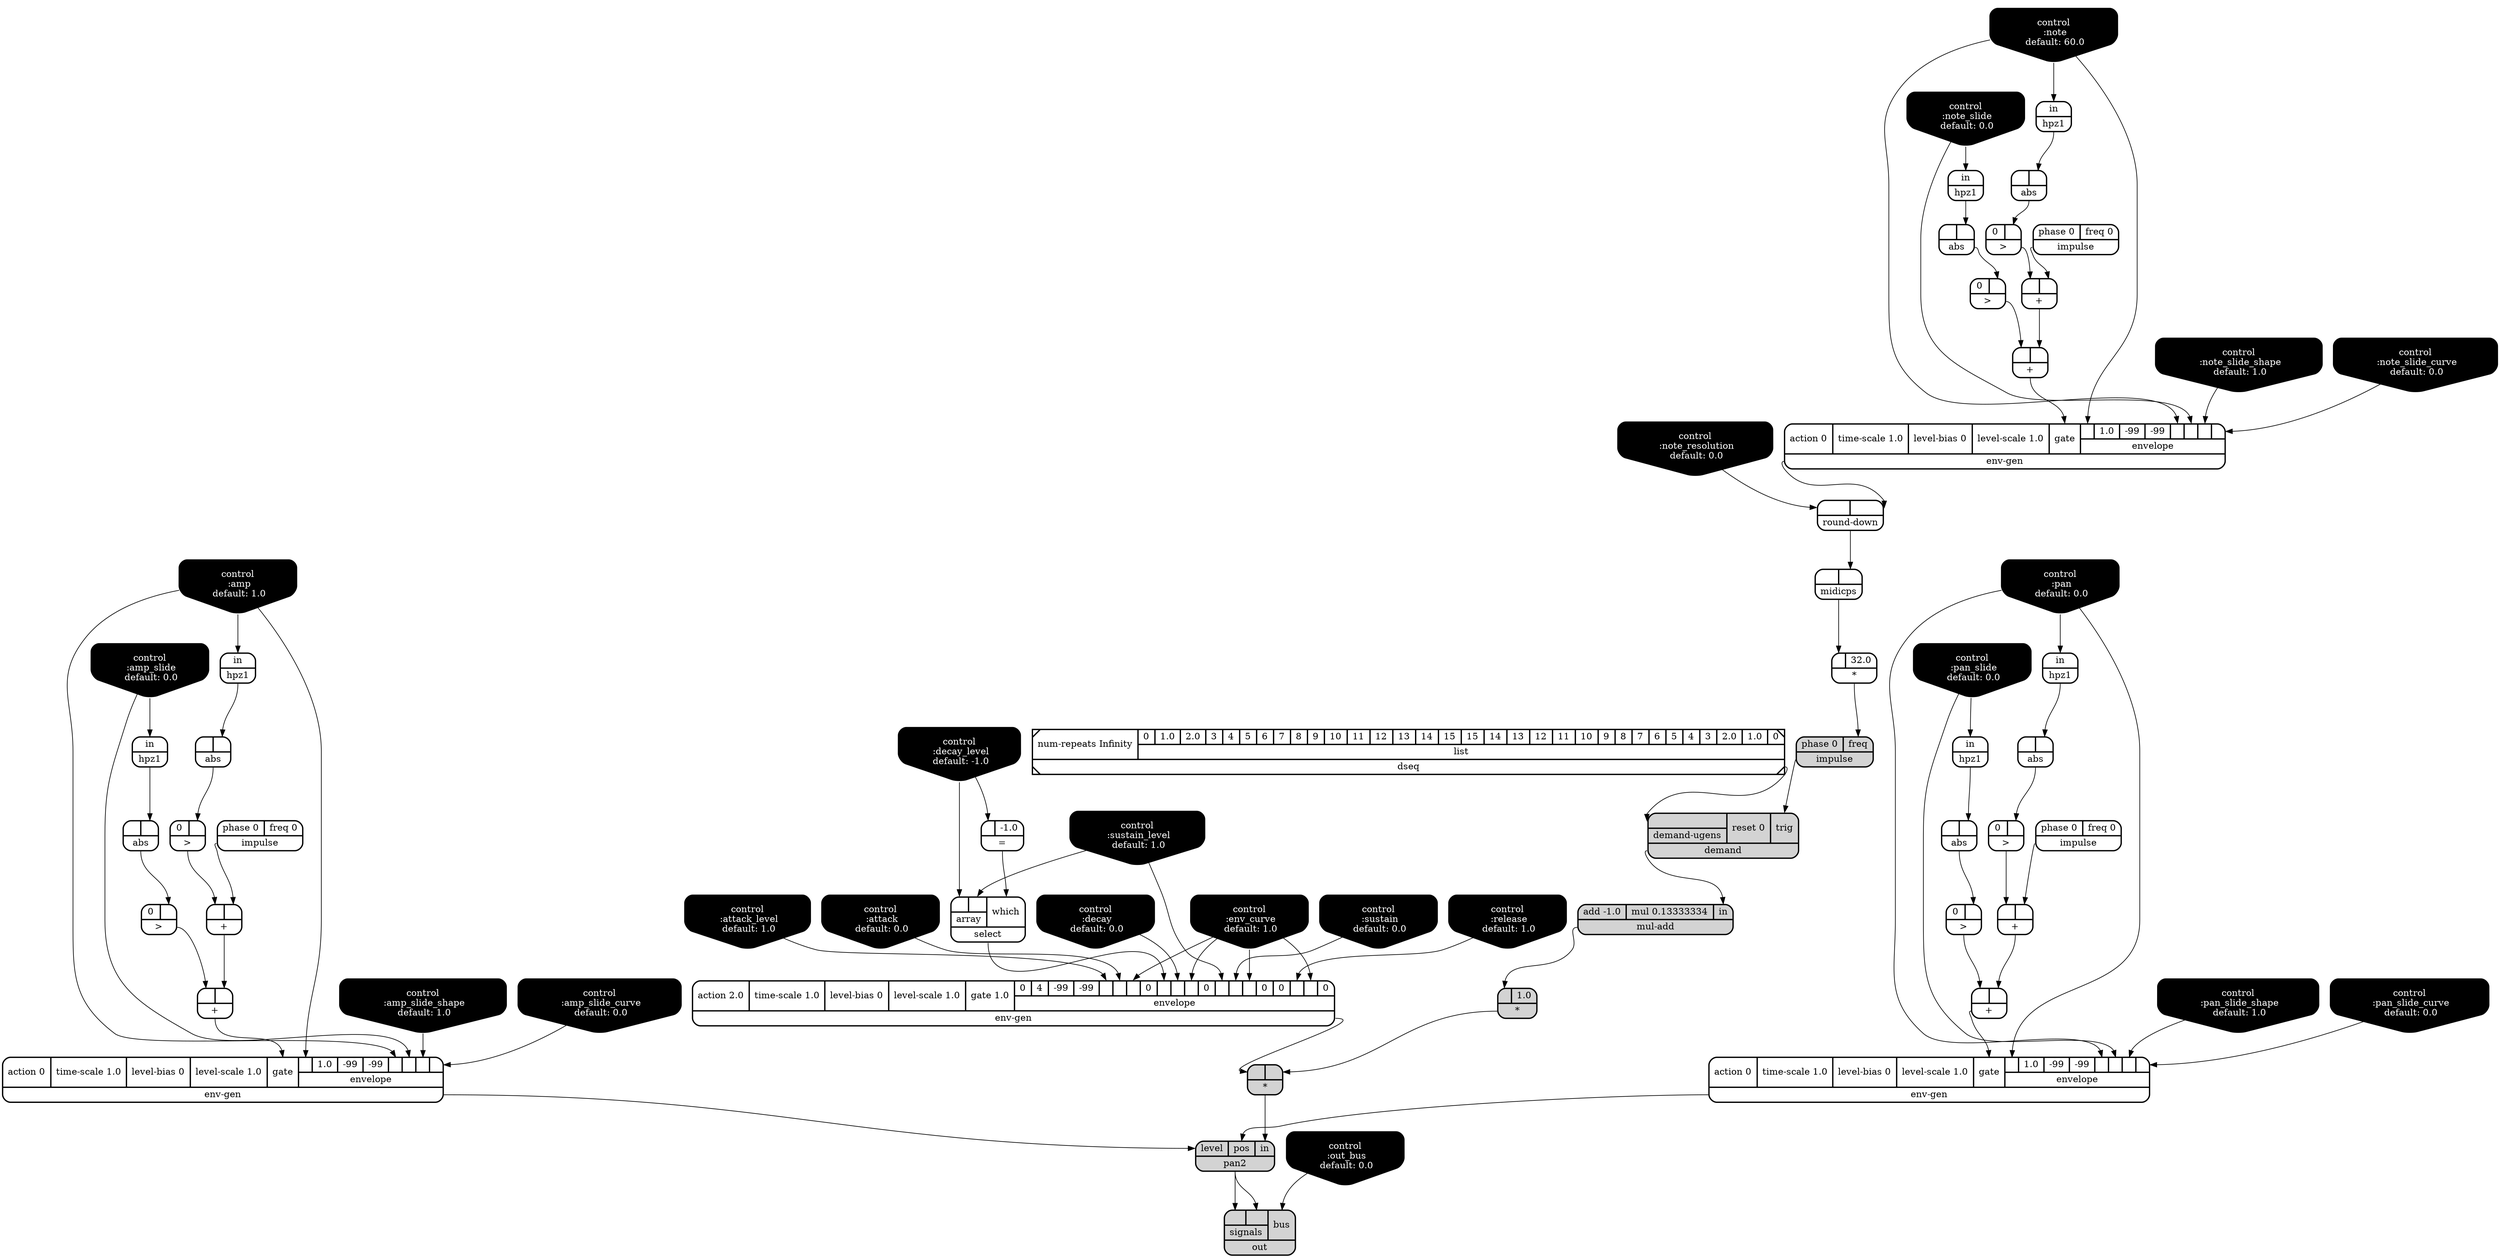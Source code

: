 digraph synthdef {
35 [label = "{{ <b> |<a> 32.0} |<__UG_NAME__>* }" style="bold, rounded" shape=record rankdir=LR];
40 [label = "{{ <b> |<a> 1.0} |<__UG_NAME__>* }" style="filled, bold, rounded"  shape=record rankdir=LR];
44 [label = "{{ <b> |<a> } |<__UG_NAME__>* }" style="filled, bold, rounded"  shape=record rankdir=LR];
27 [label = "{{ <b> |<a> } |<__UG_NAME__>+ }" style="bold, rounded" shape=record rankdir=LR];
31 [label = "{{ <b> |<a> } |<__UG_NAME__>+ }" style="bold, rounded" shape=record rankdir=LR];
49 [label = "{{ <b> |<a> } |<__UG_NAME__>+ }" style="bold, rounded" shape=record rankdir=LR];
53 [label = "{{ <b> |<a> } |<__UG_NAME__>+ }" style="bold, rounded" shape=record rankdir=LR];
59 [label = "{{ <b> |<a> } |<__UG_NAME__>+ }" style="bold, rounded" shape=record rankdir=LR];
62 [label = "{{ <b> |<a> } |<__UG_NAME__>+ }" style="bold, rounded" shape=record rankdir=LR];
41 [label = "{{ <b> |<a> -1.0} |<__UG_NAME__>= }" style="bold, rounded" shape=record rankdir=LR];
26 [label = "{{ <b> 0|<a> } |<__UG_NAME__>\> }" style="bold, rounded" shape=record rankdir=LR];
30 [label = "{{ <b> 0|<a> } |<__UG_NAME__>\> }" style="bold, rounded" shape=record rankdir=LR];
48 [label = "{{ <b> 0|<a> } |<__UG_NAME__>\> }" style="bold, rounded" shape=record rankdir=LR];
52 [label = "{{ <b> 0|<a> } |<__UG_NAME__>\> }" style="bold, rounded" shape=record rankdir=LR];
58 [label = "{{ <b> 0|<a> } |<__UG_NAME__>\> }" style="bold, rounded" shape=record rankdir=LR];
61 [label = "{{ <b> 0|<a> } |<__UG_NAME__>\> }" style="bold, rounded" shape=record rankdir=LR];
25 [label = "{{ <b> |<a> } |<__UG_NAME__>abs }" style="bold, rounded" shape=record rankdir=LR];
29 [label = "{{ <b> |<a> } |<__UG_NAME__>abs }" style="bold, rounded" shape=record rankdir=LR];
47 [label = "{{ <b> |<a> } |<__UG_NAME__>abs }" style="bold, rounded" shape=record rankdir=LR];
51 [label = "{{ <b> |<a> } |<__UG_NAME__>abs }" style="bold, rounded" shape=record rankdir=LR];
57 [label = "{{ <b> |<a> } |<__UG_NAME__>abs }" style="bold, rounded" shape=record rankdir=LR];
60 [label = "{{ <b> |<a> } |<__UG_NAME__>abs }" style="bold, rounded" shape=record rankdir=LR];
0 [label = "control
 :note
 default: 60.0" shape=invhouse style="rounded, filled, bold" fillcolor=black fontcolor=white ]; 
1 [label = "control
 :note_slide
 default: 0.0" shape=invhouse style="rounded, filled, bold" fillcolor=black fontcolor=white ]; 
2 [label = "control
 :note_slide_shape
 default: 1.0" shape=invhouse style="rounded, filled, bold" fillcolor=black fontcolor=white ]; 
3 [label = "control
 :note_slide_curve
 default: 0.0" shape=invhouse style="rounded, filled, bold" fillcolor=black fontcolor=white ]; 
4 [label = "control
 :note_resolution
 default: 0.0" shape=invhouse style="rounded, filled, bold" fillcolor=black fontcolor=white ]; 
5 [label = "control
 :amp
 default: 1.0" shape=invhouse style="rounded, filled, bold" fillcolor=black fontcolor=white ]; 
6 [label = "control
 :amp_slide
 default: 0.0" shape=invhouse style="rounded, filled, bold" fillcolor=black fontcolor=white ]; 
7 [label = "control
 :amp_slide_shape
 default: 1.0" shape=invhouse style="rounded, filled, bold" fillcolor=black fontcolor=white ]; 
8 [label = "control
 :amp_slide_curve
 default: 0.0" shape=invhouse style="rounded, filled, bold" fillcolor=black fontcolor=white ]; 
9 [label = "control
 :pan
 default: 0.0" shape=invhouse style="rounded, filled, bold" fillcolor=black fontcolor=white ]; 
10 [label = "control
 :pan_slide
 default: 0.0" shape=invhouse style="rounded, filled, bold" fillcolor=black fontcolor=white ]; 
11 [label = "control
 :pan_slide_shape
 default: 1.0" shape=invhouse style="rounded, filled, bold" fillcolor=black fontcolor=white ]; 
12 [label = "control
 :pan_slide_curve
 default: 0.0" shape=invhouse style="rounded, filled, bold" fillcolor=black fontcolor=white ]; 
13 [label = "control
 :attack
 default: 0.0" shape=invhouse style="rounded, filled, bold" fillcolor=black fontcolor=white ]; 
14 [label = "control
 :sustain
 default: 0.0" shape=invhouse style="rounded, filled, bold" fillcolor=black fontcolor=white ]; 
15 [label = "control
 :decay
 default: 0.0" shape=invhouse style="rounded, filled, bold" fillcolor=black fontcolor=white ]; 
16 [label = "control
 :release
 default: 1.0" shape=invhouse style="rounded, filled, bold" fillcolor=black fontcolor=white ]; 
17 [label = "control
 :attack_level
 default: 1.0" shape=invhouse style="rounded, filled, bold" fillcolor=black fontcolor=white ]; 
18 [label = "control
 :decay_level
 default: -1.0" shape=invhouse style="rounded, filled, bold" fillcolor=black fontcolor=white ]; 
19 [label = "control
 :sustain_level
 default: 1.0" shape=invhouse style="rounded, filled, bold" fillcolor=black fontcolor=white ]; 
20 [label = "control
 :env_curve
 default: 1.0" shape=invhouse style="rounded, filled, bold" fillcolor=black fontcolor=white ]; 
21 [label = "control
 :out_bus
 default: 0.0" shape=invhouse style="rounded, filled, bold" fillcolor=black fontcolor=white ]; 
38 [label = "{{ {{<demand____ugens___dseq___0>}|demand-ugens}|<reset> reset 0|<trig> trig} |<__UG_NAME__>demand }" style="filled, bold, rounded"  shape=record rankdir=LR];
37 [label = "{{ <num____repeats> num-repeats Infinity|{{0|1.0|2.0|3|4|5|6|7|8|9|10|11|12|13|14|15|15|14|13|12|11|10|9|8|7|6|5|4|3|2.0|1.0|0}|list}} |<__UG_NAME__>dseq }" style="bold, diagonals"  shape=record rankdir=LR];
32 [label = "{{ <action> action 0|<time____scale> time-scale 1.0|<level____bias> level-bias 0|<level____scale> level-scale 1.0|<gate> gate|{{<envelope___control___0>|1.0|-99|-99|<envelope___control___4>|<envelope___control___5>|<envelope___control___6>|<envelope___control___7>}|envelope}} |<__UG_NAME__>env-gen }" style="bold, rounded" shape=record rankdir=LR];
43 [label = "{{ <action> action 2.0|<time____scale> time-scale 1.0|<level____bias> level-bias 0|<level____scale> level-scale 1.0|<gate> gate 1.0|{{0|4|-99|-99|<envelope___control___4>|<envelope___control___5>|<envelope___control___6>|0|<envelope___select___8>|<envelope___control___9>|<envelope___control___10>|0|<envelope___control___12>|<envelope___control___13>|<envelope___control___14>|0|0|<envelope___control___17>|<envelope___control___18>|0}|envelope}} |<__UG_NAME__>env-gen }" style="bold, rounded" shape=record rankdir=LR];
54 [label = "{{ <action> action 0|<time____scale> time-scale 1.0|<level____bias> level-bias 0|<level____scale> level-scale 1.0|<gate> gate|{{<envelope___control___0>|1.0|-99|-99|<envelope___control___4>|<envelope___control___5>|<envelope___control___6>|<envelope___control___7>}|envelope}} |<__UG_NAME__>env-gen }" style="bold, rounded" shape=record rankdir=LR];
63 [label = "{{ <action> action 0|<time____scale> time-scale 1.0|<level____bias> level-bias 0|<level____scale> level-scale 1.0|<gate> gate|{{<envelope___control___0>|1.0|-99|-99|<envelope___control___4>|<envelope___control___5>|<envelope___control___6>|<envelope___control___7>}|envelope}} |<__UG_NAME__>env-gen }" style="bold, rounded" shape=record rankdir=LR];
22 [label = "{{ <in> in} |<__UG_NAME__>hpz1 }" style="bold, rounded" shape=record rankdir=LR];
24 [label = "{{ <in> in} |<__UG_NAME__>hpz1 }" style="bold, rounded" shape=record rankdir=LR];
28 [label = "{{ <in> in} |<__UG_NAME__>hpz1 }" style="bold, rounded" shape=record rankdir=LR];
46 [label = "{{ <in> in} |<__UG_NAME__>hpz1 }" style="bold, rounded" shape=record rankdir=LR];
50 [label = "{{ <in> in} |<__UG_NAME__>hpz1 }" style="bold, rounded" shape=record rankdir=LR];
56 [label = "{{ <in> in} |<__UG_NAME__>hpz1 }" style="bold, rounded" shape=record rankdir=LR];
23 [label = "{{ <phase> phase 0|<freq> freq 0} |<__UG_NAME__>impulse }" style="bold, rounded" shape=record rankdir=LR];
36 [label = "{{ <phase> phase 0|<freq> freq} |<__UG_NAME__>impulse }" style="filled, bold, rounded"  shape=record rankdir=LR];
45 [label = "{{ <phase> phase 0|<freq> freq 0} |<__UG_NAME__>impulse }" style="bold, rounded" shape=record rankdir=LR];
55 [label = "{{ <phase> phase 0|<freq> freq 0} |<__UG_NAME__>impulse }" style="bold, rounded" shape=record rankdir=LR];
34 [label = "{{ <b> |<a> } |<__UG_NAME__>midicps }" style="bold, rounded" shape=record rankdir=LR];
39 [label = "{{ <add> add -1.0|<mul> mul 0.13333334|<in> in} |<__UG_NAME__>mul-add }" style="filled, bold, rounded"  shape=record rankdir=LR];
65 [label = "{{ {{<signals___pan2___0>|<signals___pan2___1>}|signals}|<bus> bus} |<__UG_NAME__>out }" style="filled, bold, rounded"  shape=record rankdir=LR];
64 [label = "{{ <level> level|<pos> pos|<in> in} |<__UG_NAME__>pan2 }" style="filled, bold, rounded"  shape=record rankdir=LR];
33 [label = "{{ <b> |<a> } |<__UG_NAME__>round-down }" style="bold, rounded" shape=record rankdir=LR];
42 [label = "{{ {{<array___control___0>|<array___control___1>}|array}|<which> which} |<__UG_NAME__>select }" style="bold, rounded" shape=record rankdir=LR];

34:__UG_NAME__ -> 35:b ;
39:__UG_NAME__ -> 40:b ;
40:__UG_NAME__ -> 44:a ;
43:__UG_NAME__ -> 44:b ;
23:__UG_NAME__ -> 27:a ;
26:__UG_NAME__ -> 27:b ;
27:__UG_NAME__ -> 31:a ;
30:__UG_NAME__ -> 31:b ;
45:__UG_NAME__ -> 49:a ;
48:__UG_NAME__ -> 49:b ;
49:__UG_NAME__ -> 53:a ;
52:__UG_NAME__ -> 53:b ;
55:__UG_NAME__ -> 59:a ;
58:__UG_NAME__ -> 59:b ;
59:__UG_NAME__ -> 62:a ;
61:__UG_NAME__ -> 62:b ;
18:__UG_NAME__ -> 41:b ;
25:__UG_NAME__ -> 26:a ;
29:__UG_NAME__ -> 30:a ;
47:__UG_NAME__ -> 48:a ;
51:__UG_NAME__ -> 52:a ;
57:__UG_NAME__ -> 58:a ;
60:__UG_NAME__ -> 61:a ;
24:__UG_NAME__ -> 25:a ;
28:__UG_NAME__ -> 29:a ;
46:__UG_NAME__ -> 47:a ;
50:__UG_NAME__ -> 51:a ;
56:__UG_NAME__ -> 57:a ;
22:__UG_NAME__ -> 60:a ;
36:__UG_NAME__ -> 38:trig ;
37:__UG_NAME__ -> 38:demand____ugens___dseq___0 ;
0:__UG_NAME__ -> 32:envelope___control___0 ;
0:__UG_NAME__ -> 32:envelope___control___4 ;
1:__UG_NAME__ -> 32:envelope___control___5 ;
2:__UG_NAME__ -> 32:envelope___control___6 ;
3:__UG_NAME__ -> 32:envelope___control___7 ;
31:__UG_NAME__ -> 32:gate ;
17:__UG_NAME__ -> 43:envelope___control___4 ;
13:__UG_NAME__ -> 43:envelope___control___5 ;
20:__UG_NAME__ -> 43:envelope___control___6 ;
42:__UG_NAME__ -> 43:envelope___select___8 ;
15:__UG_NAME__ -> 43:envelope___control___9 ;
20:__UG_NAME__ -> 43:envelope___control___10 ;
19:__UG_NAME__ -> 43:envelope___control___12 ;
14:__UG_NAME__ -> 43:envelope___control___13 ;
20:__UG_NAME__ -> 43:envelope___control___14 ;
16:__UG_NAME__ -> 43:envelope___control___17 ;
20:__UG_NAME__ -> 43:envelope___control___18 ;
9:__UG_NAME__ -> 54:envelope___control___0 ;
9:__UG_NAME__ -> 54:envelope___control___4 ;
10:__UG_NAME__ -> 54:envelope___control___5 ;
11:__UG_NAME__ -> 54:envelope___control___6 ;
12:__UG_NAME__ -> 54:envelope___control___7 ;
53:__UG_NAME__ -> 54:gate ;
5:__UG_NAME__ -> 63:envelope___control___0 ;
5:__UG_NAME__ -> 63:envelope___control___4 ;
6:__UG_NAME__ -> 63:envelope___control___5 ;
7:__UG_NAME__ -> 63:envelope___control___6 ;
8:__UG_NAME__ -> 63:envelope___control___7 ;
62:__UG_NAME__ -> 63:gate ;
6:__UG_NAME__ -> 22:in ;
0:__UG_NAME__ -> 24:in ;
1:__UG_NAME__ -> 28:in ;
9:__UG_NAME__ -> 46:in ;
10:__UG_NAME__ -> 50:in ;
5:__UG_NAME__ -> 56:in ;
35:__UG_NAME__ -> 36:freq ;
33:__UG_NAME__ -> 34:a ;
38:__UG_NAME__ -> 39:in ;
21:__UG_NAME__ -> 65:bus ;
64:__UG_NAME__ -> 65:signals___pan2___0 ;
64:__UG_NAME__ -> 65:signals___pan2___1 ;
44:__UG_NAME__ -> 64:in ;
54:__UG_NAME__ -> 64:pos ;
63:__UG_NAME__ -> 64:level ;
32:__UG_NAME__ -> 33:a ;
4:__UG_NAME__ -> 33:b ;
41:__UG_NAME__ -> 42:which ;
18:__UG_NAME__ -> 42:array___control___0 ;
19:__UG_NAME__ -> 42:array___control___1 ;

}